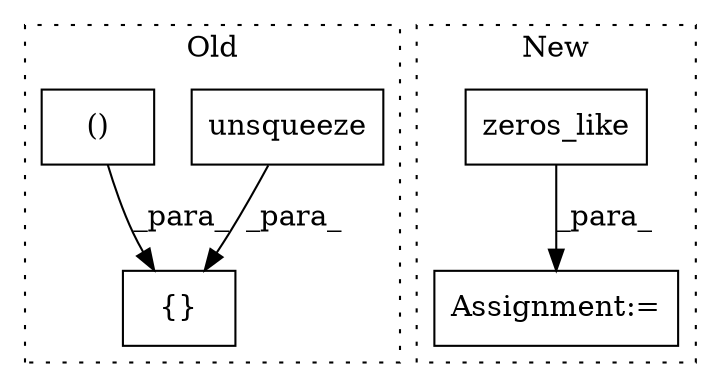 digraph G {
subgraph cluster0 {
1 [label="unsqueeze" a="32" s="5398,5409" l="10,1" shape="box"];
4 [label="{}" a="4" s="5265,5555" l="1,1" shape="box"];
5 [label="()" a="106" s="5441" l="41" shape="box"];
label = "Old";
style="dotted";
}
subgraph cluster1 {
2 [label="zeros_like" a="32" s="5358,5372" l="11,1" shape="box"];
3 [label="Assignment:=" a="7" s="5351" l="1" shape="box"];
label = "New";
style="dotted";
}
1 -> 4 [label="_para_"];
2 -> 3 [label="_para_"];
5 -> 4 [label="_para_"];
}